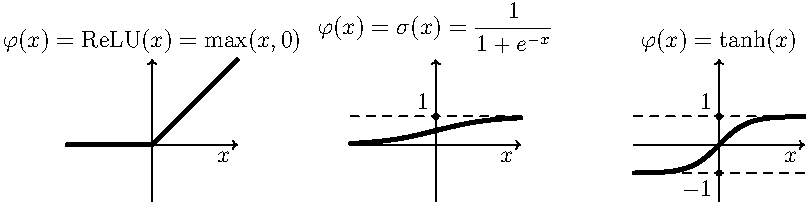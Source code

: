 unitsize(0.5cm);
import graph;

// defaultpen(fontsize(12pt));

typedef real func(real);

real relu(real x) {
    return max(x, 0);
}

real sigmoid(real x) {
    return 1 / (1+ exp(-x));
}

int xLen = 3;
int yLen = 3;

void drawAct(func a, string yLabel, pair o=(0,0), pen p=black, int[] asym={}) {
    path xax = (-xLen,0) -- (xLen,0);
    path yax = (0,-2) -- (0,yLen);

    draw(shift(o) * xax, arrow=Arrow(TeXHead), L=Label("$x$", position=EndPoint, align=S+W));
    draw(shift(o) * yax, arrow=Arrow(TeXHead), L=Label("$\varphi(x)=" + yLabel + "$", position=EndPoint));

    real n = 1;
    draw(shift(o) * xscale(1/n) * graph(a, -n*xLen, n*xLen), p + linewidth(2pt));

    for (int i = 0; i < asym.length; ++i) {
        int ya = asym[i];
        path as = (-xLen, ya) -- (xLen, ya);
        as = shift(o) * as;
        draw(as, dashed);
        pair align = (ya > 0) ? (N+W) : (S+W);
        Label L = Label("$" + ((string) ya) + "$", align=align);
        dot(shift(o) * (0, ya), L=L);
    }
}

drawAct(relu, "\textrm{ReLU}(x) = \max(x,0)");
drawAct(sigmoid, "\sigma(x) = \displaystyle \frac{1}{1+e^{-x}}", o=(10, 0), asym=new int[] {1});
drawAct(tanh, "\tanh(x)", o=(20, 0), asym=new int[] {1, -1});

